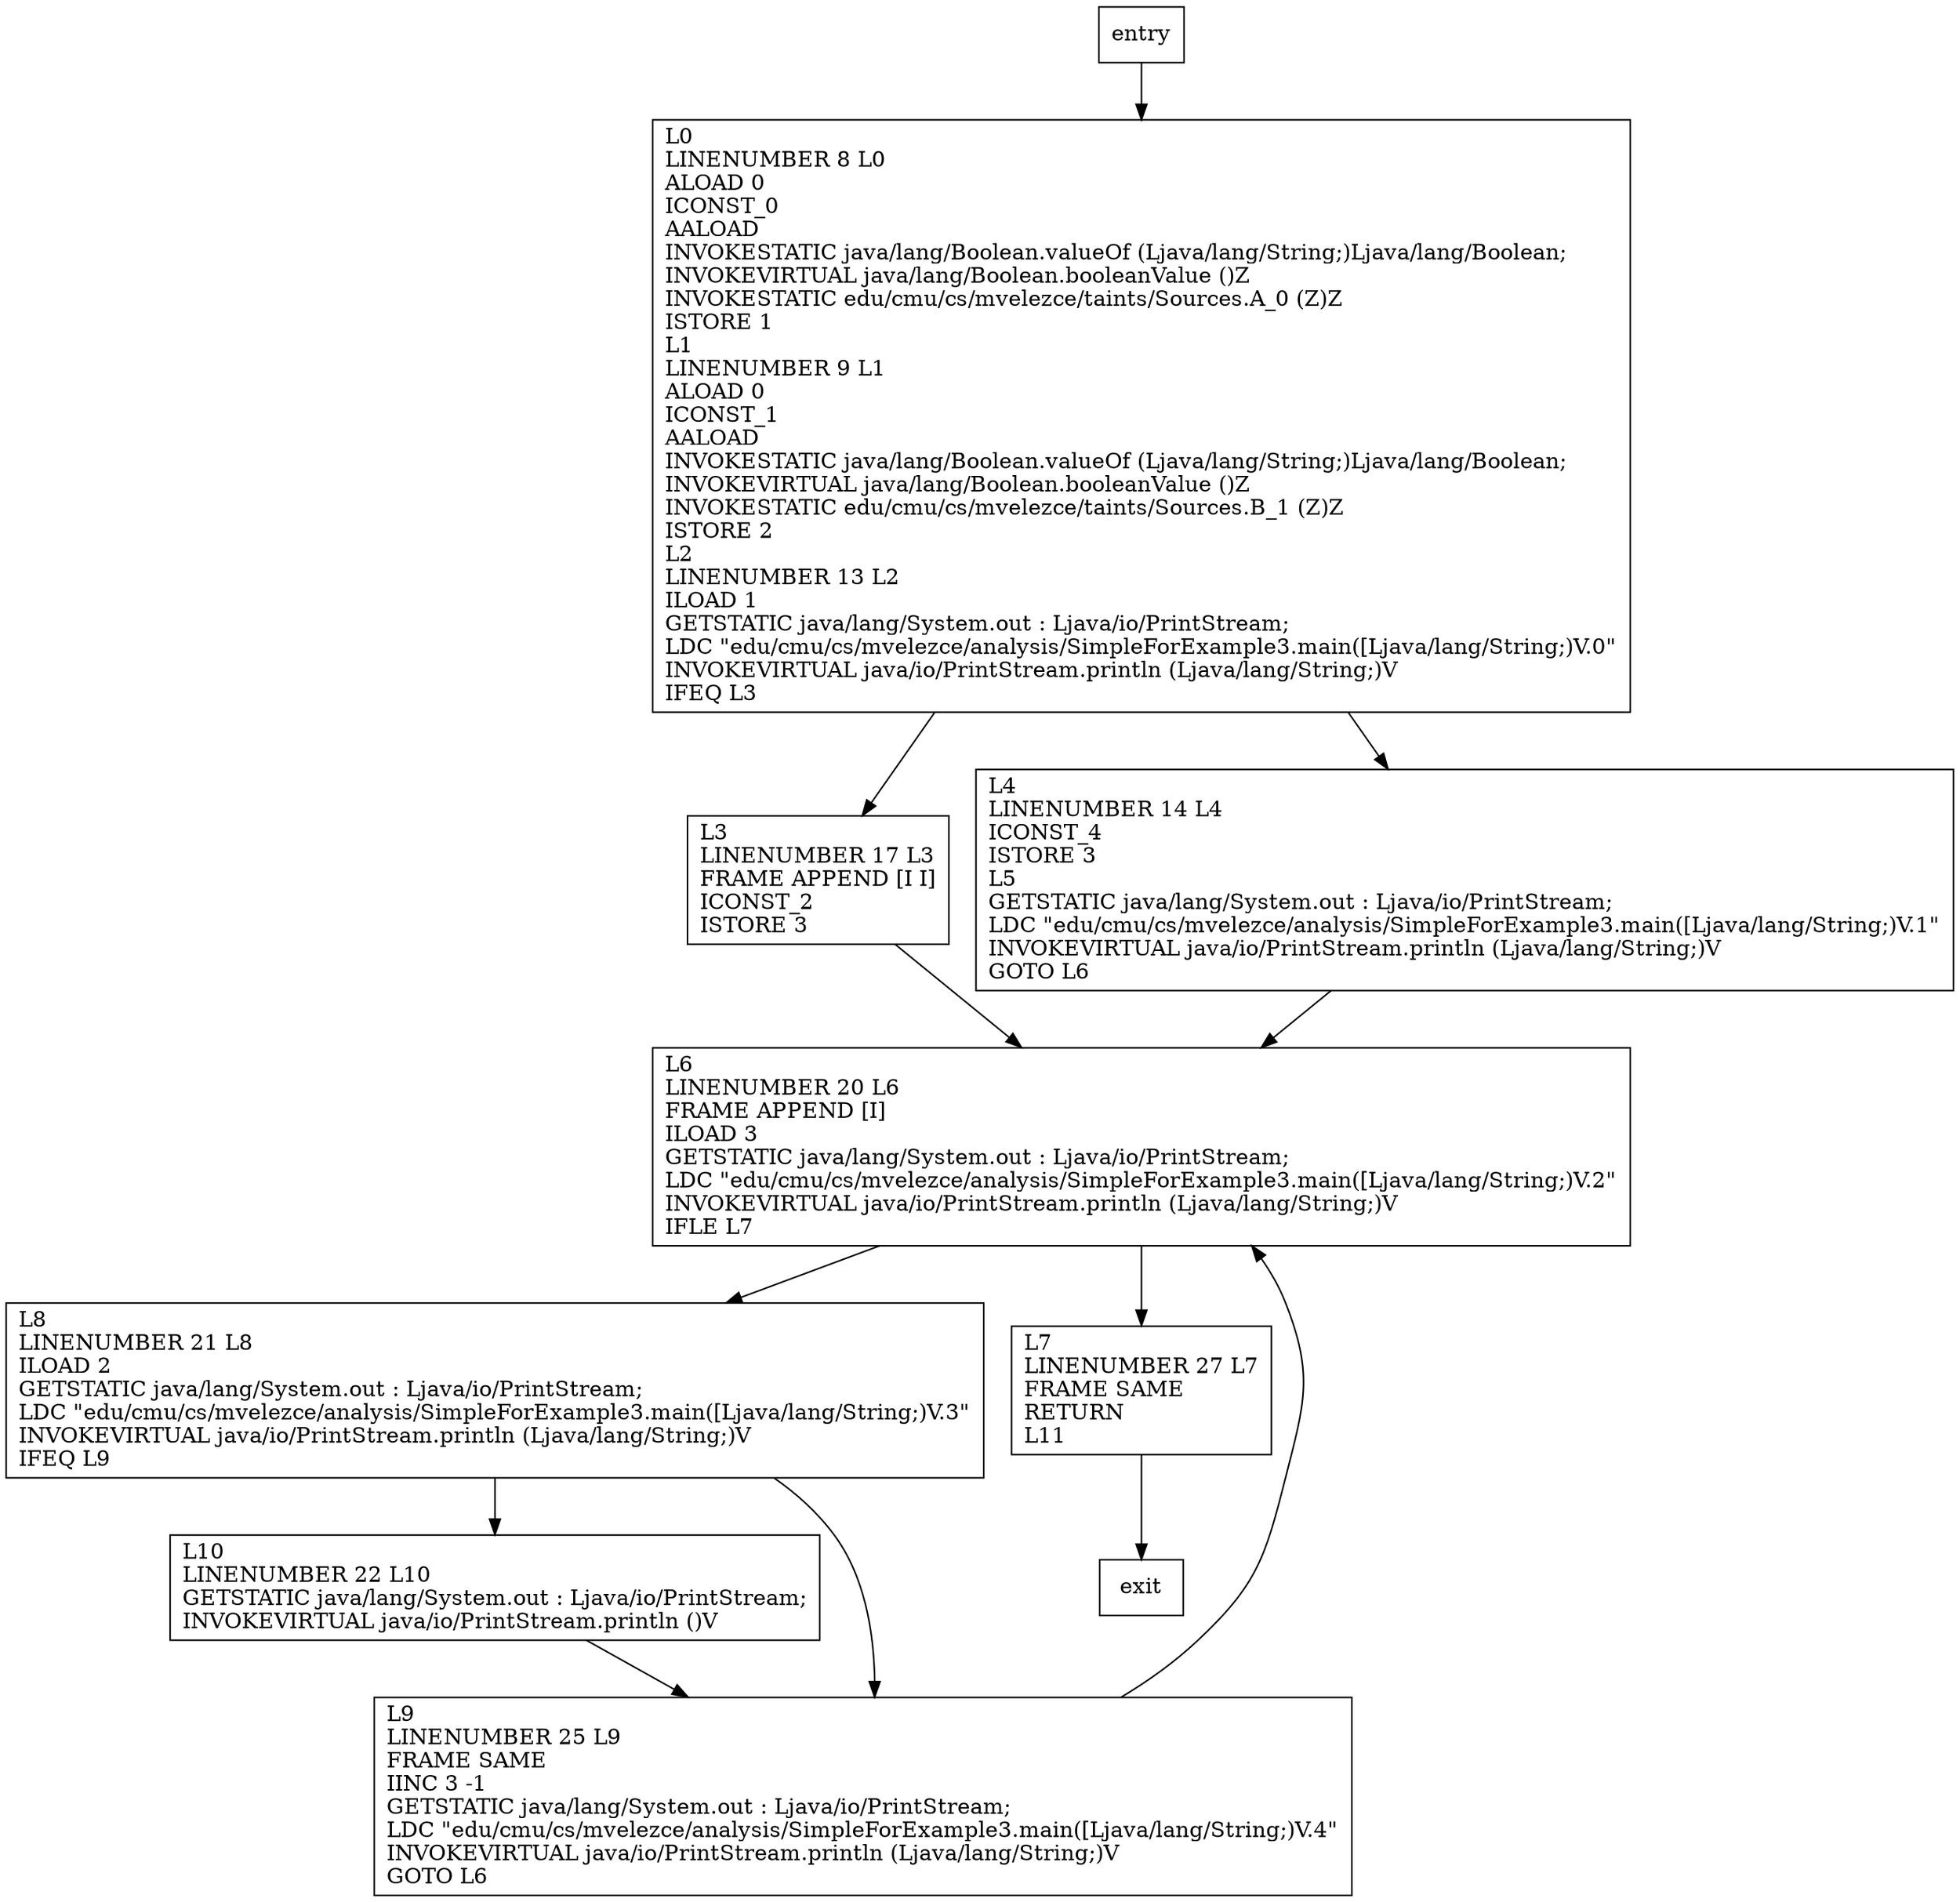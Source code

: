 digraph main {
node [shape=record];
1574898980 [label="L6\lLINENUMBER 20 L6\lFRAME APPEND [I]\lILOAD 3\lGETSTATIC java/lang/System.out : Ljava/io/PrintStream;\lLDC \"edu/cmu/cs/mvelezce/analysis/SimpleForExample3.main([Ljava/lang/String;)V.2\"\lINVOKEVIRTUAL java/io/PrintStream.println (Ljava/lang/String;)V\lIFLE L7\l"];
319689067 [label="L3\lLINENUMBER 17 L3\lFRAME APPEND [I I]\lICONST_2\lISTORE 3\l"];
279566689 [label="L0\lLINENUMBER 8 L0\lALOAD 0\lICONST_0\lAALOAD\lINVOKESTATIC java/lang/Boolean.valueOf (Ljava/lang/String;)Ljava/lang/Boolean;\lINVOKEVIRTUAL java/lang/Boolean.booleanValue ()Z\lINVOKESTATIC edu/cmu/cs/mvelezce/taints/Sources.A_0 (Z)Z\lISTORE 1\lL1\lLINENUMBER 9 L1\lALOAD 0\lICONST_1\lAALOAD\lINVOKESTATIC java/lang/Boolean.valueOf (Ljava/lang/String;)Ljava/lang/Boolean;\lINVOKEVIRTUAL java/lang/Boolean.booleanValue ()Z\lINVOKESTATIC edu/cmu/cs/mvelezce/taints/Sources.B_1 (Z)Z\lISTORE 2\lL2\lLINENUMBER 13 L2\lILOAD 1\lGETSTATIC java/lang/System.out : Ljava/io/PrintStream;\lLDC \"edu/cmu/cs/mvelezce/analysis/SimpleForExample3.main([Ljava/lang/String;)V.0\"\lINVOKEVIRTUAL java/io/PrintStream.println (Ljava/lang/String;)V\lIFEQ L3\l"];
802771878 [label="L10\lLINENUMBER 22 L10\lGETSTATIC java/lang/System.out : Ljava/io/PrintStream;\lINVOKEVIRTUAL java/io/PrintStream.println ()V\l"];
238564722 [label="L4\lLINENUMBER 14 L4\lICONST_4\lISTORE 3\lL5\lGETSTATIC java/lang/System.out : Ljava/io/PrintStream;\lLDC \"edu/cmu/cs/mvelezce/analysis/SimpleForExample3.main([Ljava/lang/String;)V.1\"\lINVOKEVIRTUAL java/io/PrintStream.println (Ljava/lang/String;)V\lGOTO L6\l"];
56861999 [label="L8\lLINENUMBER 21 L8\lILOAD 2\lGETSTATIC java/lang/System.out : Ljava/io/PrintStream;\lLDC \"edu/cmu/cs/mvelezce/analysis/SimpleForExample3.main([Ljava/lang/String;)V.3\"\lINVOKEVIRTUAL java/io/PrintStream.println (Ljava/lang/String;)V\lIFEQ L9\l"];
1619356001 [label="L7\lLINENUMBER 27 L7\lFRAME SAME\lRETURN\lL11\l"];
172678484 [label="L9\lLINENUMBER 25 L9\lFRAME SAME\lIINC 3 -1\lGETSTATIC java/lang/System.out : Ljava/io/PrintStream;\lLDC \"edu/cmu/cs/mvelezce/analysis/SimpleForExample3.main([Ljava/lang/String;)V.4\"\lINVOKEVIRTUAL java/io/PrintStream.println (Ljava/lang/String;)V\lGOTO L6\l"];
entry;
exit;
1574898980 -> 56861999;
1574898980 -> 1619356001;
entry -> 279566689;
319689067 -> 1574898980;
279566689 -> 319689067;
279566689 -> 238564722;
802771878 -> 172678484;
238564722 -> 1574898980;
56861999 -> 802771878;
56861999 -> 172678484;
1619356001 -> exit;
172678484 -> 1574898980;
}
